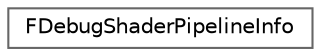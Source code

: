 digraph "Graphical Class Hierarchy"
{
 // INTERACTIVE_SVG=YES
 // LATEX_PDF_SIZE
  bgcolor="transparent";
  edge [fontname=Helvetica,fontsize=10,labelfontname=Helvetica,labelfontsize=10];
  node [fontname=Helvetica,fontsize=10,shape=box,height=0.2,width=0.4];
  rankdir="LR";
  Node0 [id="Node000000",label="FDebugShaderPipelineInfo",height=0.2,width=0.4,color="grey40", fillcolor="white", style="filled",URL="$de/d01/structFDebugShaderPipelineInfo.html",tooltip=" "];
}
